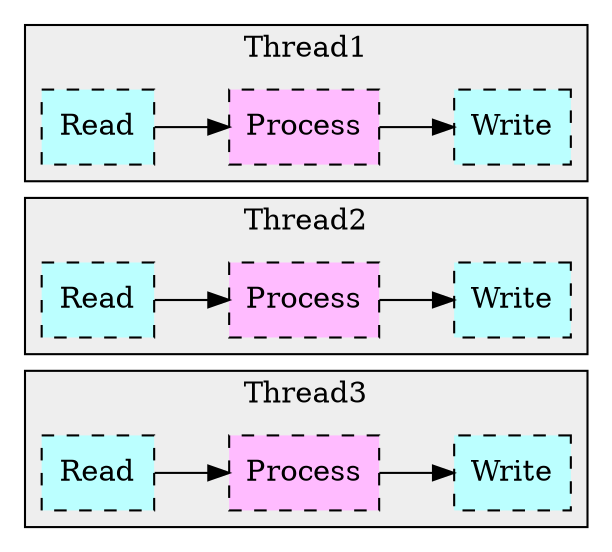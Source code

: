 digraph G {
rankdir=LR
concentrate=true
overlap=scale
subgraph cluster_3 {
style=filled
fillcolor="#EEEEEE"
label="Thread3"
"Read3" [style="filled,dashed",shape=box,fillcolor="#BBFFFF",label="Read"]
"Process3" [style="filled,dashed",shape=box,fillcolor="#FFBBFF",label="Process"]
"Write3" [style="filled,dashed",shape=box,fillcolor="#BBFFFF",label="Write"]
"Read3" -> "Process3"
"Process3" -> "Write3"
}
subgraph cluster_2 {
style=filled
fillcolor="#EEEEEE"
label="Thread2"
"Read2" [style="filled,dashed",shape=box,fillcolor="#BBFFFF",label="Read"]
"Process2" [style="filled,dashed",shape=box,fillcolor="#FFBBFF",label="Process"]
"Write2" [style="filled,dashed",shape=box,fillcolor="#BBFFFF",label="Write"]
"Read2" -> "Process2"
"Process2" -> "Write2"
}
subgraph cluster_1 {
style=filled
fillcolor="#EEEEEE"
label="Thread1"
"Read1" [style="filled,dashed",shape=box,fillcolor="#BBFFFF",label="Read"]
"Process1" [style="filled,dashed",shape=box,fillcolor="#FFBBFF",label="Process"]
"Write1" [style="filled,dashed",shape=box,fillcolor="#BBFFFF",label="Write"]
"Read1" -> "Process1"
"Process1" -> "Write1"
}
}
